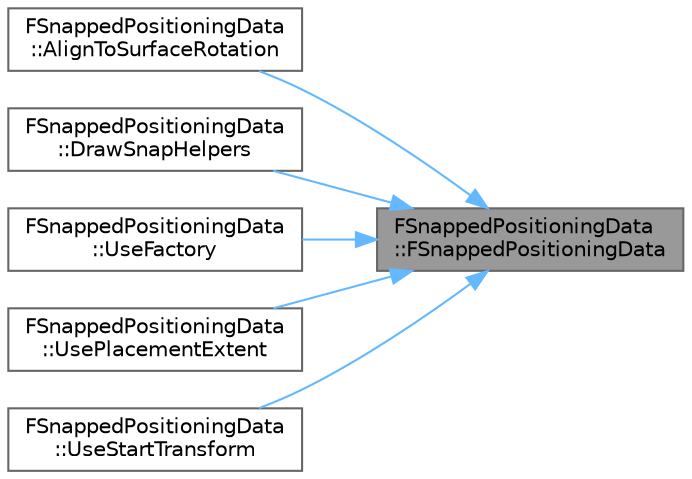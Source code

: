 digraph "FSnappedPositioningData::FSnappedPositioningData"
{
 // INTERACTIVE_SVG=YES
 // LATEX_PDF_SIZE
  bgcolor="transparent";
  edge [fontname=Helvetica,fontsize=10,labelfontname=Helvetica,labelfontsize=10];
  node [fontname=Helvetica,fontsize=10,shape=box,height=0.2,width=0.4];
  rankdir="RL";
  Node1 [id="Node000001",label="FSnappedPositioningData\l::FSnappedPositioningData",height=0.2,width=0.4,color="gray40", fillcolor="grey60", style="filled", fontcolor="black",tooltip=" "];
  Node1 -> Node2 [id="edge1_Node000001_Node000002",dir="back",color="steelblue1",style="solid",tooltip=" "];
  Node2 [id="Node000002",label="FSnappedPositioningData\l::AlignToSurfaceRotation",height=0.2,width=0.4,color="grey40", fillcolor="white", style="filled",URL="$d6/d34/structFSnappedPositioningData.html#ae3273f55e1f4dfaf8865cfb29598ce5b",tooltip=" "];
  Node1 -> Node3 [id="edge2_Node000001_Node000003",dir="back",color="steelblue1",style="solid",tooltip=" "];
  Node3 [id="Node000003",label="FSnappedPositioningData\l::DrawSnapHelpers",height=0.2,width=0.4,color="grey40", fillcolor="white", style="filled",URL="$d6/d34/structFSnappedPositioningData.html#aa3ac18302d7e6d438fdc2547e7c58089",tooltip="Whether to draw vertex snapping helpers or not when snapping."];
  Node1 -> Node4 [id="edge3_Node000001_Node000004",dir="back",color="steelblue1",style="solid",tooltip=" "];
  Node4 [id="Node000004",label="FSnappedPositioningData\l::UseFactory",height=0.2,width=0.4,color="grey40", fillcolor="white", style="filled",URL="$d6/d34/structFSnappedPositioningData.html#a99778036b7304e116b8da44bc2ca32d5",tooltip=" "];
  Node1 -> Node5 [id="edge4_Node000001_Node000005",dir="back",color="steelblue1",style="solid",tooltip=" "];
  Node5 [id="Node000005",label="FSnappedPositioningData\l::UsePlacementExtent",height=0.2,width=0.4,color="grey40", fillcolor="white", style="filled",URL="$d6/d34/structFSnappedPositioningData.html#aed0ada90796e2ca03aa34e36a2045147",tooltip="Mask these construction helpers to return the correct type."];
  Node1 -> Node6 [id="edge5_Node000001_Node000006",dir="back",color="steelblue1",style="solid",tooltip=" "];
  Node6 [id="Node000006",label="FSnappedPositioningData\l::UseStartTransform",height=0.2,width=0.4,color="grey40", fillcolor="white", style="filled",URL="$d6/d34/structFSnappedPositioningData.html#a30515ff3529066fbc1268eaafd9cdebd",tooltip=" "];
}
